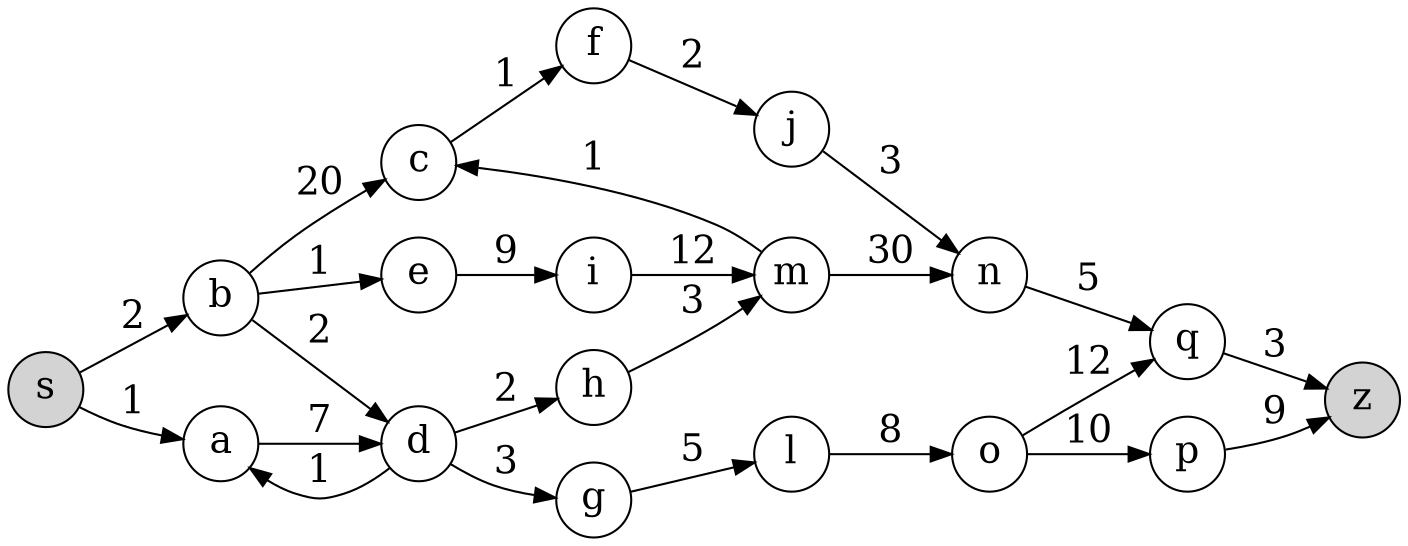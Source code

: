 digraph G {
    node[margin=0 shape=circle fontsize=18]
    edge[fontsize=18]
    s[style=filled]
	z[style=filled]
    rankdir="LR";
    ratio = "auto";
	{rank=source; s;}
	s->a [label=1];
	s->b [label=2];
	{rank=same; a;b;}
	a->d [label=7];
	b->d [label=2];
	b->e [label=1]
	b->c [label=20];
	{rank=same; c;d;e}
	c->f [label=1];
	d->g [label=3];
	d->a [label=1];
	d->h [label=2];
	e->i [label=9];
	{rank=same; f;g;h;i}
	f->j [label=2]
	g->l [label=5];
	h->m [label=3];
	i->m [label=12];
	{rank=same; j;l;m}
	j->n [label=3];
	m->c [label=1];
	m->n [label=30];
	l->o [label=8]
	{rank=same; n;o;}
	n->q [label=5];
	o->p [label=10];
	o->q [label=12];
	{rank=same; p;q;}
	p->z [label=9];
	q->z [label=3];
	{rank=same; z;}
}
